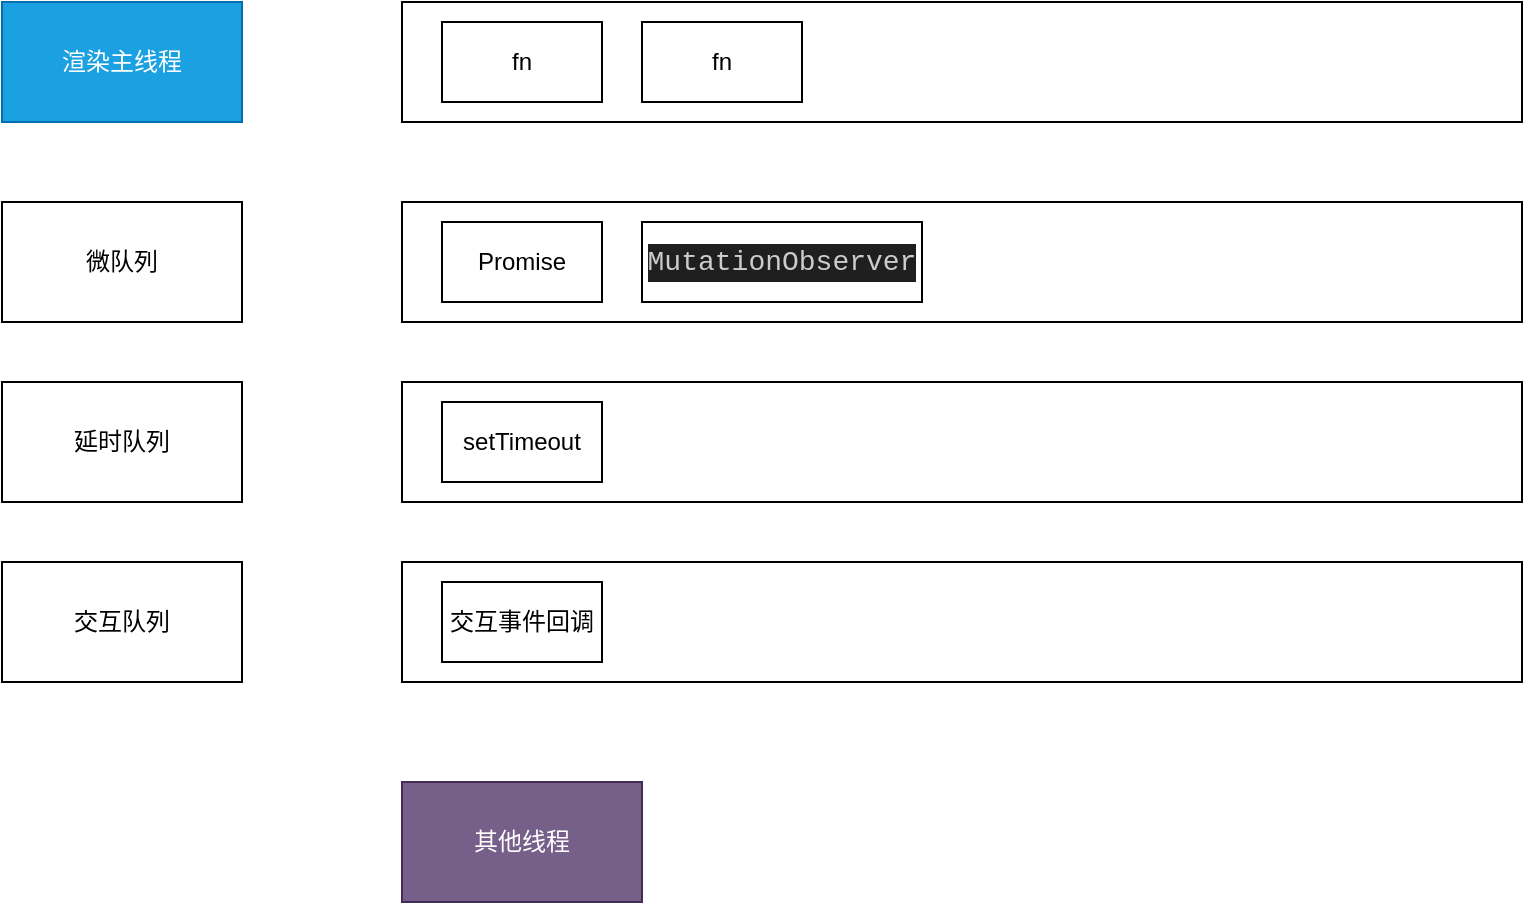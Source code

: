 <mxfile>
    <diagram id="n1VfhIaT2dl920CQAs88" name="第 1 页">
        <mxGraphModel dx="2086" dy="1863" grid="1" gridSize="10" guides="1" tooltips="1" connect="1" arrows="1" fold="1" page="1" pageScale="1" pageWidth="827" pageHeight="1169" background="none" math="0" shadow="0">
            <root>
                <mxCell id="0"/>
                <mxCell id="1" parent="0"/>
                <mxCell id="2" value="渲染主线程" style="rounded=0;whiteSpace=wrap;html=1;fillColor=#1ba1e2;fontColor=#ffffff;strokeColor=#006EAF;" vertex="1" parent="1">
                    <mxGeometry x="-60" y="-510" width="120" height="60" as="geometry"/>
                </mxCell>
                <mxCell id="3" value="" style="rounded=0;whiteSpace=wrap;html=1;" vertex="1" parent="1">
                    <mxGeometry x="140" y="-510" width="560" height="60" as="geometry"/>
                </mxCell>
                <mxCell id="4" value="微队列" style="rounded=0;whiteSpace=wrap;html=1;" vertex="1" parent="1">
                    <mxGeometry x="-60" y="-410" width="120" height="60" as="geometry"/>
                </mxCell>
                <mxCell id="5" value="" style="rounded=0;whiteSpace=wrap;html=1;" vertex="1" parent="1">
                    <mxGeometry x="140" y="-410" width="560" height="60" as="geometry"/>
                </mxCell>
                <mxCell id="6" value="延时队列" style="rounded=0;whiteSpace=wrap;html=1;" vertex="1" parent="1">
                    <mxGeometry x="-60" y="-320" width="120" height="60" as="geometry"/>
                </mxCell>
                <mxCell id="7" value="" style="rounded=0;whiteSpace=wrap;html=1;" vertex="1" parent="1">
                    <mxGeometry x="140" y="-320" width="560" height="60" as="geometry"/>
                </mxCell>
                <mxCell id="8" value="交互队列" style="rounded=0;whiteSpace=wrap;html=1;" vertex="1" parent="1">
                    <mxGeometry x="-60" y="-230" width="120" height="60" as="geometry"/>
                </mxCell>
                <mxCell id="10" value="" style="rounded=0;whiteSpace=wrap;html=1;" vertex="1" parent="1">
                    <mxGeometry x="140" y="-230" width="560" height="60" as="geometry"/>
                </mxCell>
                <mxCell id="11" value="其他线程" style="rounded=0;whiteSpace=wrap;html=1;fillColor=#76608a;fontColor=#ffffff;strokeColor=#432D57;" vertex="1" parent="1">
                    <mxGeometry x="140" y="-120" width="120" height="60" as="geometry"/>
                </mxCell>
                <mxCell id="13" value="Promise" style="rounded=0;whiteSpace=wrap;html=1;" vertex="1" parent="1">
                    <mxGeometry x="160" y="-400" width="80" height="40" as="geometry"/>
                </mxCell>
                <mxCell id="14" value="&lt;div style=&quot;color: rgb(204, 204, 204); background-color: rgb(31, 31, 31); font-family: Consolas, &amp;quot;Courier New&amp;quot;, monospace; font-size: 14px; line-height: 19px;&quot;&gt;MutationObserver&lt;/div&gt;" style="rounded=0;whiteSpace=wrap;html=1;" vertex="1" parent="1">
                    <mxGeometry x="260" y="-400" width="140" height="40" as="geometry"/>
                </mxCell>
                <mxCell id="15" value="setTimeout" style="rounded=0;whiteSpace=wrap;html=1;" vertex="1" parent="1">
                    <mxGeometry x="160" y="-310" width="80" height="40" as="geometry"/>
                </mxCell>
                <mxCell id="16" value="交互事件回调" style="rounded=0;whiteSpace=wrap;html=1;" vertex="1" parent="1">
                    <mxGeometry x="160" y="-220" width="80" height="40" as="geometry"/>
                </mxCell>
                <mxCell id="17" value="fn" style="rounded=0;whiteSpace=wrap;html=1;" vertex="1" parent="1">
                    <mxGeometry x="160" y="-500" width="80" height="40" as="geometry"/>
                </mxCell>
                <mxCell id="18" value="fn" style="rounded=0;whiteSpace=wrap;html=1;" vertex="1" parent="1">
                    <mxGeometry x="260" y="-500" width="80" height="40" as="geometry"/>
                </mxCell>
            </root>
        </mxGraphModel>
    </diagram>
</mxfile>